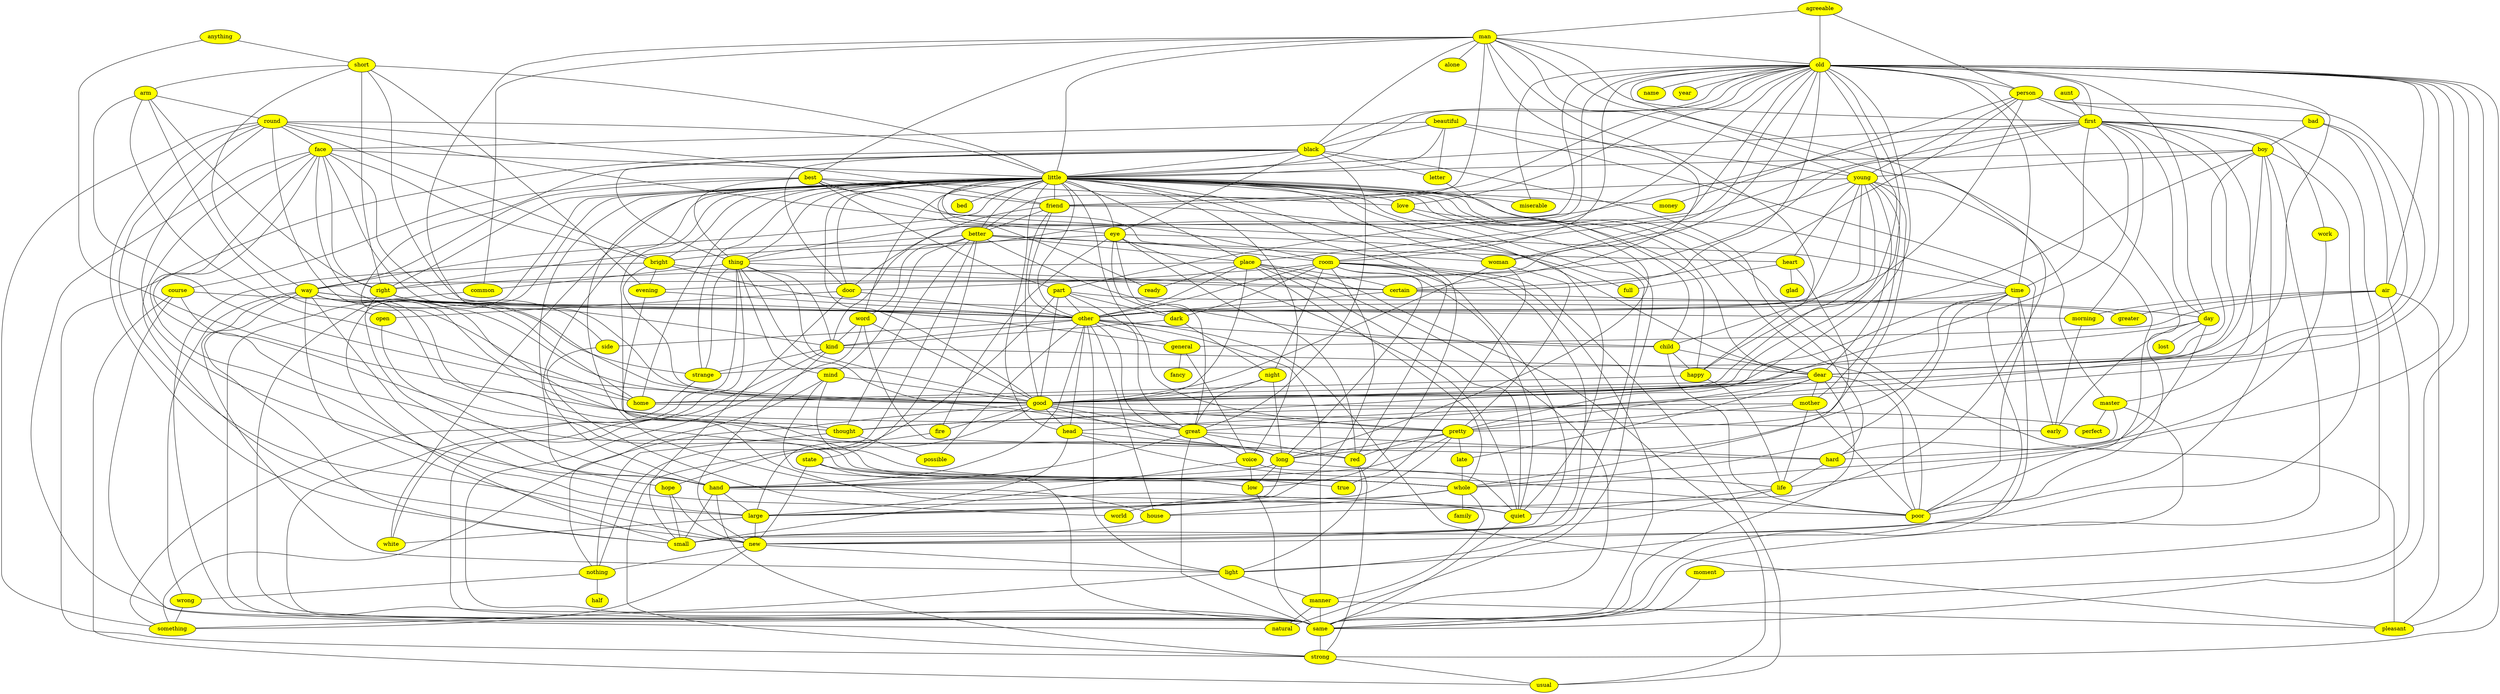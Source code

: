 graph graphutils {
  node [ color = black, fillcolor = while, style = filled ];
  "agreeable" -- "man" [w=1];
  "agreeable" -- "old" [w=1];
  "agreeable" -- "person" [w=1];
  "agreeable" [fillcolor="#ffff00"];
  "man" -- "old" [w=1];
  "man" -- "first" [w=1];
  "man" -- "black" [w=1];
  "man" -- "little" [w=1];
  "man" -- "young" [w=1];
  "man" -- "best" [w=1];
  "man" -- "better" [w=1];
  "man" -- "certain" [w=1];
  "man" -- "happy" [w=1];
  "man" -- "common" [w=1];
  "man" -- "good" [w=1];
  "man" -- "alone" [w=1];
  "man" -- "poor" [w=1];
  "man" [fillcolor="#ffff00"];
  "old" -- "person" [w=1];
  "old" -- "first" [w=1];
  "old" -- "air" [w=1];
  "old" -- "black" [w=1];
  "old" -- "little" [w=1];
  "old" -- "friend" [w=1];
  "old" -- "love" [w=1];
  "old" -- "part" [w=1];
  "old" -- "room" [w=1];
  "old" -- "thing" [w=1];
  "old" -- "time" [w=1];
  "old" -- "way" [w=1];
  "old" -- "place" [w=1];
  "old" -- "woman" [w=1];
  "old" -- "door" [w=1];
  "old" -- "certain" [w=1];
  "old" -- "day" [w=1];
  "old" -- "happy" [w=1];
  "old" -- "dear" [w=1];
  "old" -- "good" [w=1];
  "old" -- "pretty" [w=1];
  "old" -- "head" [w=1];
  "old" -- "life" [w=1];
  "old" -- "house" [w=1];
  "old" -- "miserable" [w=1];
  "old" -- "name" [w=1];
  "old" -- "pleasant" [w=1];
  "old" -- "poor" [w=1];
  "old" -- "same" [w=1];
  "old" -- "strong" [w=1];
  "old" -- "year" [w=1];
  "old" [fillcolor="#ffff00"];
  "person" -- "first" [w=1];
  "person" -- "bad" [w=1];
  "person" -- "young" [w=1];
  "person" -- "certain" [w=1];
  "person" -- "other" [w=1];
  "person" -- "good" [w=1];
  "person" -- "money" [w=1];
  "person" [fillcolor="#ffff00"];
  "anything" -- "short" [w=1];
  "anything" -- "thought" [w=1];
  "anything" [fillcolor="#ffff00"];
  "short" -- "arm" [w=1];
  "short" -- "little" [w=1];
  "short" -- "way" [w=1];
  "short" -- "right" [w=1];
  "short" -- "evening" [w=1];
  "short" -- "other" [w=1];
  "short" [fillcolor="#ffff00"];
  "arm" -- "round" [w=1];
  "arm" -- "right" [w=1];
  "arm" -- "good" [w=1];
  "arm" -- "home" [w=1];
  "arm" -- "open" [w=1];
  "arm" [fillcolor="#ffff00"];
  "round" -- "face" [w=1];
  "round" -- "little" [w=1];
  "round" -- "friend" [w=1];
  "round" -- "eye" [w=1];
  "round" -- "bright" [w=1];
  "round" -- "good" [w=1];
  "round" -- "hand" [w=1];
  "round" -- "large" [w=1];
  "round" -- "small" [w=1];
  "round" -- "something" [w=1];
  "round" [fillcolor="#ffff00"];
  "aunt" -- "first" [w=1];
  "aunt" [fillcolor="#ffff00"];
  "first" -- "boy" [w=1];
  "first" -- "little" [w=1];
  "first" -- "room" [w=1];
  "first" -- "thing" [w=1];
  "first" -- "time" [w=1];
  "first" -- "evening" [w=1];
  "first" -- "morning" [w=1];
  "first" -- "day" [w=1];
  "first" -- "great" [w=1];
  "first" -- "master" [w=1];
  "first" -- "moment" [w=1];
  "first" -- "work" [w=1];
  "first" -- "thought" [w=1];
  "first" [fillcolor="#ffff00"];
  "bad" -- "air" [w=1];
  "bad" -- "boy" [w=1];
  "bad" -- "dear" [w=1];
  "bad" [fillcolor="#ffff00"];
  "air" -- "morning" [w=1];
  "air" -- "general" [w=1];
  "air" -- "greater" [w=1];
  "air" -- "pleasant" [w=1];
  "air" -- "same" [w=1];
  "air" [fillcolor="#ffff00"];
  "boy" -- "little" [w=1];
  "boy" -- "young" [w=1];
  "boy" -- "other" [w=1];
  "boy" -- "dear" [w=1];
  "boy" -- "small" [w=1];
  "boy" -- "strange" [w=1];
  "boy" -- "poor" [w=1];
  "boy" -- "same" [w=1];
  "boy" [fillcolor="#ffff00"];
  "beautiful" -- "black" [w=1];
  "beautiful" -- "face" [w=1];
  "beautiful" -- "letter" [w=1];
  "beautiful" -- "little" [w=1];
  "beautiful" -- "young" [w=1];
  "beautiful" -- "poor" [w=1];
  "beautiful" [fillcolor="#ffff00"];
  "black" -- "letter" [w=1];
  "black" -- "little" [w=1];
  "black" -- "thing" [w=1];
  "black" -- "door" [w=1];
  "black" -- "eye" [w=1];
  "black" -- "great" [w=1];
  "black" -- "long" [w=1];
  "black" -- "hard" [w=1];
  "black" -- "strong" [w=1];
  "black" [fillcolor="#ffff00"];
  "face" -- "little" [w=1];
  "face" -- "right" [w=1];
  "face" -- "bright" [w=1];
  "face" -- "other" [w=1];
  "face" -- "kind" [w=1];
  "face" -- "large" [w=1];
  "face" -- "new" [w=1];
  "face" -- "whole" [w=1];
  "face" -- "strange" [w=1];
  "face" -- "same" [w=1];
  "face" [fillcolor="#ffff00"];
  "letter" -- "long" [w=1];
  "letter" [fillcolor="#ffff00"];
  "little" -- "friend" [w=1];
  "little" -- "love" [w=1];
  "little" -- "room" [w=1];
  "little" -- "thing" [w=1];
  "little" -- "time" [w=1];
  "little" -- "way" [w=1];
  "little" -- "better" [w=1];
  "little" -- "place" [w=1];
  "little" -- "right" [w=1];
  "little" -- "woman" [w=1];
  "little" -- "word" [w=1];
  "little" -- "door" [w=1];
  "little" -- "eye" [w=1];
  "little" -- "bright" [w=1];
  "little" -- "other" [w=1];
  "little" -- "child" [w=1];
  "little" -- "dear" [w=1];
  "little" -- "good" [w=1];
  "little" -- "home" [w=1];
  "little" -- "pretty" [w=1];
  "little" -- "voice" [w=1];
  "little" -- "head" [w=1];
  "little" -- "hope" [w=1];
  "little" -- "hand" [w=1];
  "little" -- "red" [w=1];
  "little" -- "white" [w=1];
  "little" -- "light" [w=1];
  "little" -- "bed" [w=1];
  "little" -- "house" [w=1];
  "little" -- "low" [w=1];
  "little" -- "money" [w=1];
  "little" -- "ready" [w=1];
  "little" -- "small" [w=1];
  "little" -- "strange" [w=1];
  "little" -- "thought" [w=1];
  "little" -- "miserable" [w=1];
  "little" -- "pleasant" [w=1];
  "little" -- "poor" [w=1];
  "little" -- "quiet" [w=1];
  "little" -- "same" [w=1];
  "little" [fillcolor="#ffff00"];
  "young" -- "friend" [w=1];
  "young" -- "heart" [w=1];
  "young" -- "woman" [w=1];
  "young" -- "other" [w=1];
  "young" -- "child" [w=1];
  "young" -- "dear" [w=1];
  "young" -- "good" [w=1];
  "young" -- "mother" [w=1];
  "young" -- "pretty" [w=1];
  "young" -- "master" [w=1];
  "young" [fillcolor="#ffff00"];
  "best" -- "course" [w=1];
  "best" -- "friend" [w=1];
  "best" -- "love" [w=1];
  "best" -- "part" [w=1];
  "best" -- "room" [w=1];
  "best" -- "thing" [w=1];
  "best" -- "time" [w=1];
  "best" -- "way" [w=1];
  "best" [fillcolor="#ffff00"];
  "course" -- "other" [w=1];
  "course" -- "whole" [w=1];
  "course" -- "natural" [w=1];
  "course" -- "usual" [w=1];
  "course" [fillcolor="#ffff00"];
  "friend" -- "better" [w=1];
  "friend" -- "other" [w=1];
  "friend" -- "kind" [w=1];
  "friend" -- "dear" [w=1];
  "friend" -- "good" [w=1];
  "friend" [fillcolor="#ffff00"];
  "love" -- "happy" [w=1];
  "love" -- "natural" [w=1];
  "love" [fillcolor="#ffff00"];
  "part" -- "other" [w=1];
  "part" -- "dark" [w=1];
  "part" -- "good" [w=1];
  "part" -- "great" [w=1];
  "part" -- "greater" [w=1];
  "part" -- "strong" [w=1];
  "part" [fillcolor="#ffff00"];
  "room" -- "door" [w=1];
  "room" -- "other" [w=1];
  "room" -- "dark" [w=1];
  "room" -- "night" [w=1];
  "room" -- "long" [w=1];
  "room" -- "large" [w=1];
  "room" -- "new" [w=1];
  "room" -- "small" [w=1];
  "room" -- "quiet" [w=1];
  "room" -- "same" [w=1];
  "room" -- "usual" [w=1];
  "room" [fillcolor="#ffff00"];
  "thing" -- "mind" [w=1];
  "thing" -- "certain" [w=1];
  "thing" -- "common" [w=1];
  "thing" -- "kind" [w=1];
  "thing" -- "good" [w=1];
  "thing" -- "great" [w=1];
  "thing" -- "white" [w=1];
  "thing" -- "strange" [w=1];
  "thing" -- "same" [w=1];
  "thing" [fillcolor="#ffff00"];
  "time" -- "other" [w=1];
  "time" -- "good" [w=1];
  "time" -- "early" [w=1];
  "time" -- "long" [w=1];
  "time" -- "whole" [w=1];
  "time" -- "light" [w=1];
  "time" -- "same" [w=1];
  "time" [fillcolor="#ffff00"];
  "way" -- "other" [w=1];
  "way" -- "home" [w=1];
  "way" -- "pretty" [w=1];
  "way" -- "general" [w=1];
  "way" -- "long" [w=1];
  "way" -- "new" [w=1];
  "way" -- "whole" [w=1];
  "way" -- "light" [w=1];
  "way" -- "small" [w=1];
  "way" -- "wrong" [w=1];
  "way" -- "quiet" [w=1];
  "way" [fillcolor="#ffff00"];
  "better" -- "heart" [w=1];
  "better" -- "mind" [w=1];
  "better" -- "place" [w=1];
  "better" -- "right" [w=1];
  "better" -- "state" [w=1];
  "better" -- "woman" [w=1];
  "better" -- "word" [w=1];
  "better" -- "child" [w=1];
  "better" -- "thought" [w=1];
  "better" -- "nothing" [w=1];
  "better" [fillcolor="#ffff00"];
  "heart" -- "full" [w=1];
  "heart" -- "glad" [w=1];
  "heart" -- "whole" [w=1];
  "heart" [fillcolor="#ffff00"];
  "mind" -- "good" [w=1];
  "mind" -- "whole" [w=1];
  "mind" -- "low" [w=1];
  "mind" -- "nothing" [w=1];
  "mind" [fillcolor="#ffff00"];
  "place" -- "right" [w=1];
  "place" -- "certain" [w=1];
  "place" -- "other" [w=1];
  "place" -- "good" [w=1];
  "place" -- "whole" [w=1];
  "place" -- "ready" [w=1];
  "place" -- "quiet" [w=1];
  "place" -- "same" [w=1];
  "place" -- "usual" [w=1];
  "place" [fillcolor="#ffff00"];
  "right" -- "good" [w=1];
  "right" -- "home" [w=1];
  "right" -- "hand" [w=1];
  "right" -- "side" [w=1];
  "right" [fillcolor="#ffff00"];
  "state" -- "new" [w=1];
  "state" -- "low" [w=1];
  "state" -- "same" [w=1];
  "state" -- "true" [w=1];
  "state" [fillcolor="#ffff00"];
  "woman" -- "good" [w=1];
  "woman" -- "pretty" [w=1];
  "woman" -- "true" [w=1];
  "woman" [fillcolor="#ffff00"];
  "word" -- "kind" [w=1];
  "word" -- "good" [w=1];
  "word" -- "hard" [w=1];
  "word" -- "same" [w=1];
  "word" [fillcolor="#ffff00"];
  "door" -- "other" [w=1];
  "door" -- "open" [w=1];
  "door" -- "small" [w=1];
  "door" [fillcolor="#ffff00"];
  "eye" -- "bright" [w=1];
  "eye" -- "dark" [w=1];
  "eye" -- "fire" [w=1];
  "eye" -- "full" [w=1];
  "eye" -- "great" [w=1];
  "eye" -- "red" [w=1];
  "eye" -- "quiet" [w=1];
  "eye" [fillcolor="#ffff00"];
  "bright" -- "evening" [w=1];
  "bright" -- "morning" [w=1];
  "bright" -- "certain" [w=1];
  "bright" -- "good" [w=1];
  "bright" -- "same" [w=1];
  "bright" [fillcolor="#ffff00"];
  "evening" -- "other" [w=1];
  "evening" -- "quiet" [w=1];
  "evening" [fillcolor="#ffff00"];
  "morning" -- "early" [w=1];
  "morning" [fillcolor="#ffff00"];
  "certain" -- "day" [w=1];
  "certain" -- "other" [w=1];
  "certain" [fillcolor="#ffff00"];
  "day" -- "good" [w=1];
  "day" -- "early" [w=1];
  "day" -- "whole" [w=1];
  "day" -- "lost" [w=1];
  "day" [fillcolor="#ffff00"];
  "other" -- "child" [w=1];
  "other" -- "kind" [w=1];
  "other" -- "great" [w=1];
  "other" -- "general" [w=1];
  "other" -- "head" [w=1];
  "other" -- "hand" [w=1];
  "other" -- "light" [w=1];
  "other" -- "manner" [w=1];
  "other" -- "house" [w=1];
  "other" -- "pleasant" [w=1];
  "other" -- "possible" [w=1];
  "other" -- "side" [w=1];
  "other" [fillcolor="#ffff00"];
  "child" -- "happy" [w=1];
  "child" -- "dear" [w=1];
  "child" -- "poor" [w=1];
  "child" [fillcolor="#ffff00"];
  "happy" -- "home" [w=1];
  "happy" -- "life" [w=1];
  "happy" [fillcolor="#ffff00"];
  "common" -- "same" [w=1];
  "common" [fillcolor="#ffff00"];
  "dark" -- "kind" [w=1];
  "dark" -- "night" [w=1];
  "dark" [fillcolor="#ffff00"];
  "kind" -- "dear" [w=1];
  "kind" -- "new" [w=1];
  "kind" -- "strange" [w=1];
  "kind" -- "same" [w=1];
  "kind" [fillcolor="#ffff00"];
  "night" -- "good" [w=1];
  "night" -- "great" [w=1];
  "night" -- "long" [w=1];
  "night" [fillcolor="#ffff00"];
  "dear" -- "good" [w=1];
  "dear" -- "home" [w=1];
  "dear" -- "mother" [w=1];
  "dear" -- "pretty" [w=1];
  "dear" -- "late" [w=1];
  "dear" -- "poor" [w=1];
  "dear" -- "same" [w=1];
  "dear" [fillcolor="#ffff00"];
  "good" -- "pretty" [w=1];
  "good" -- "fire" [w=1];
  "good" -- "great" [w=1];
  "good" -- "head" [w=1];
  "good" -- "hope" [w=1];
  "good" -- "long" [w=1];
  "good" -- "perfect" [w=1];
  "good" -- "something" [w=1];
  "good" [fillcolor="#ffff00"];
  "home" -- "early" [w=1];
  "home" [fillcolor="#ffff00"];
  "mother" -- "pretty" [w=1];
  "mother" -- "life" [w=1];
  "mother" -- "thought" [w=1];
  "mother" -- "poor" [w=1];
  "mother" [fillcolor="#ffff00"];
  "pretty" -- "long" [w=1];
  "pretty" -- "hand" [w=1];
  "pretty" -- "red" [w=1];
  "pretty" -- "large" [w=1];
  "pretty" -- "late" [w=1];
  "pretty" [fillcolor="#ffff00"];
  "open" -- "hand" [w=1];
  "open" [fillcolor="#ffff00"];
  "early" [fillcolor="#ffff00"];
  "fire" -- "large" [w=1];
  "fire" [fillcolor="#ffff00"];
  "full" [fillcolor="#ffff00"];
  "great" -- "voice" [w=1];
  "great" -- "hand" [w=1];
  "great" -- "hard" [w=1];
  "great" -- "red" [w=1];
  "great" -- "same" [w=1];
  "great" [fillcolor="#ffff00"];
  "master" -- "hard" [w=1];
  "master" -- "new" [w=1];
  "master" -- "perfect" [w=1];
  "master" [fillcolor="#ffff00"];
  "moment" -- "same" [w=1];
  "moment" [fillcolor="#ffff00"];
  "work" -- "hard" [w=1];
  "work" [fillcolor="#ffff00"];
  "general" -- "fancy" [w=1];
  "general" -- "voice" [w=1];
  "general" [fillcolor="#ffff00"];
  "fancy" [fillcolor="#ffff00"];
  "voice" -- "low" [w=1];
  "voice" -- "small" [w=1];
  "voice" -- "quiet" [w=1];
  "voice" [fillcolor="#ffff00"];
  "head" -- "red" [w=1];
  "head" -- "large" [w=1];
  "head" -- "poor" [w=1];
  "head" [fillcolor="#ffff00"];
  "hope" -- "new" [w=1];
  "hope" -- "small" [w=1];
  "hope" [fillcolor="#ffff00"];
  "long" -- "hand" [w=1];
  "long" -- "life" [w=1];
  "long" -- "large" [w=1];
  "long" -- "low" [w=1];
  "long" [fillcolor="#ffff00"];
  "greater" [fillcolor="#ffff00"];
  "hand" -- "large" [w=1];
  "hand" -- "small" [w=1];
  "hand" -- "poor" [w=1];
  "hand" -- "strong" [w=1];
  "hand" [fillcolor="#ffff00"];
  "hard" -- "life" [w=1];
  "hard" [fillcolor="#ffff00"];
  "red" -- "light" [w=1];
  "red" -- "strong" [w=1];
  "red" [fillcolor="#ffff00"];
  "life" -- "new" [w=1];
  "life" -- "quiet" [w=1];
  "life" [fillcolor="#ffff00"];
  "glad" [fillcolor="#ffff00"];
  "large" -- "new" [w=1];
  "large" -- "white" [w=1];
  "large" [fillcolor="#ffff00"];
  "new" -- "light" [w=1];
  "new" -- "nothing" [w=1];
  "new" -- "something" [w=1];
  "new" [fillcolor="#ffff00"];
  "white" [fillcolor="#ffff00"];
  "late" -- "whole" [w=1];
  "late" [fillcolor="#ffff00"];
  "whole" -- "manner" [w=1];
  "whole" -- "house" [w=1];
  "whole" -- "family" [w=1];
  "whole" -- "world" [w=1];
  "whole" [fillcolor="#ffff00"];
  "light" -- "manner" [w=1];
  "light" -- "something" [w=1];
  "light" [fillcolor="#ffff00"];
  "manner" -- "natural" [w=1];
  "manner" -- "pleasant" [w=1];
  "manner" -- "same" [w=1];
  "manner" [fillcolor="#ffff00"];
  "bed" [fillcolor="#ffff00"];
  "house" -- "small" [w=1];
  "house" [fillcolor="#ffff00"];
  "low" -- "same" [w=1];
  "low" [fillcolor="#ffff00"];
  "money" [fillcolor="#ffff00"];
  "ready" [fillcolor="#ffff00"];
  "small" [fillcolor="#ffff00"];
  "strange" -- "something" [w=1];
  "strange" [fillcolor="#ffff00"];
  "thought" -- "nothing" [w=1];
  "thought" -- "possible" [w=1];
  "thought" [fillcolor="#ffff00"];
  "lost" [fillcolor="#ffff00"];
  "alone" [fillcolor="#ffff00"];
  "nothing" -- "half" [w=1];
  "nothing" -- "wrong" [w=1];
  "nothing" [fillcolor="#ffff00"];
  "miserable" [fillcolor="#ffff00"];
  "natural" [fillcolor="#ffff00"];
  "half" [fillcolor="#ffff00"];
  "wrong" -- "something" [w=1];
  "wrong" [fillcolor="#ffff00"];
  "name" [fillcolor="#ffff00"];
  "pleasant" [fillcolor="#ffff00"];
  "possible" [fillcolor="#ffff00"];
  "side" -- "world" [w=1];
  "side" [fillcolor="#ffff00"];
  "perfect" [fillcolor="#ffff00"];
  "poor" [fillcolor="#ffff00"];
  "quiet" -- "same" [w=1];
  "quiet" [fillcolor="#ffff00"];
  "same" -- "strong" [w=1];
  "same" [fillcolor="#ffff00"];
  "strong" -- "usual" [w=1];
  "strong" [fillcolor="#ffff00"];
  "something" [fillcolor="#ffff00"];
  "true" [fillcolor="#ffff00"];
  "usual" [fillcolor="#ffff00"];
  "family" [fillcolor="#ffff00"];
  "world" [fillcolor="#ffff00"];
  "year" [fillcolor="#ffff00"];
}
